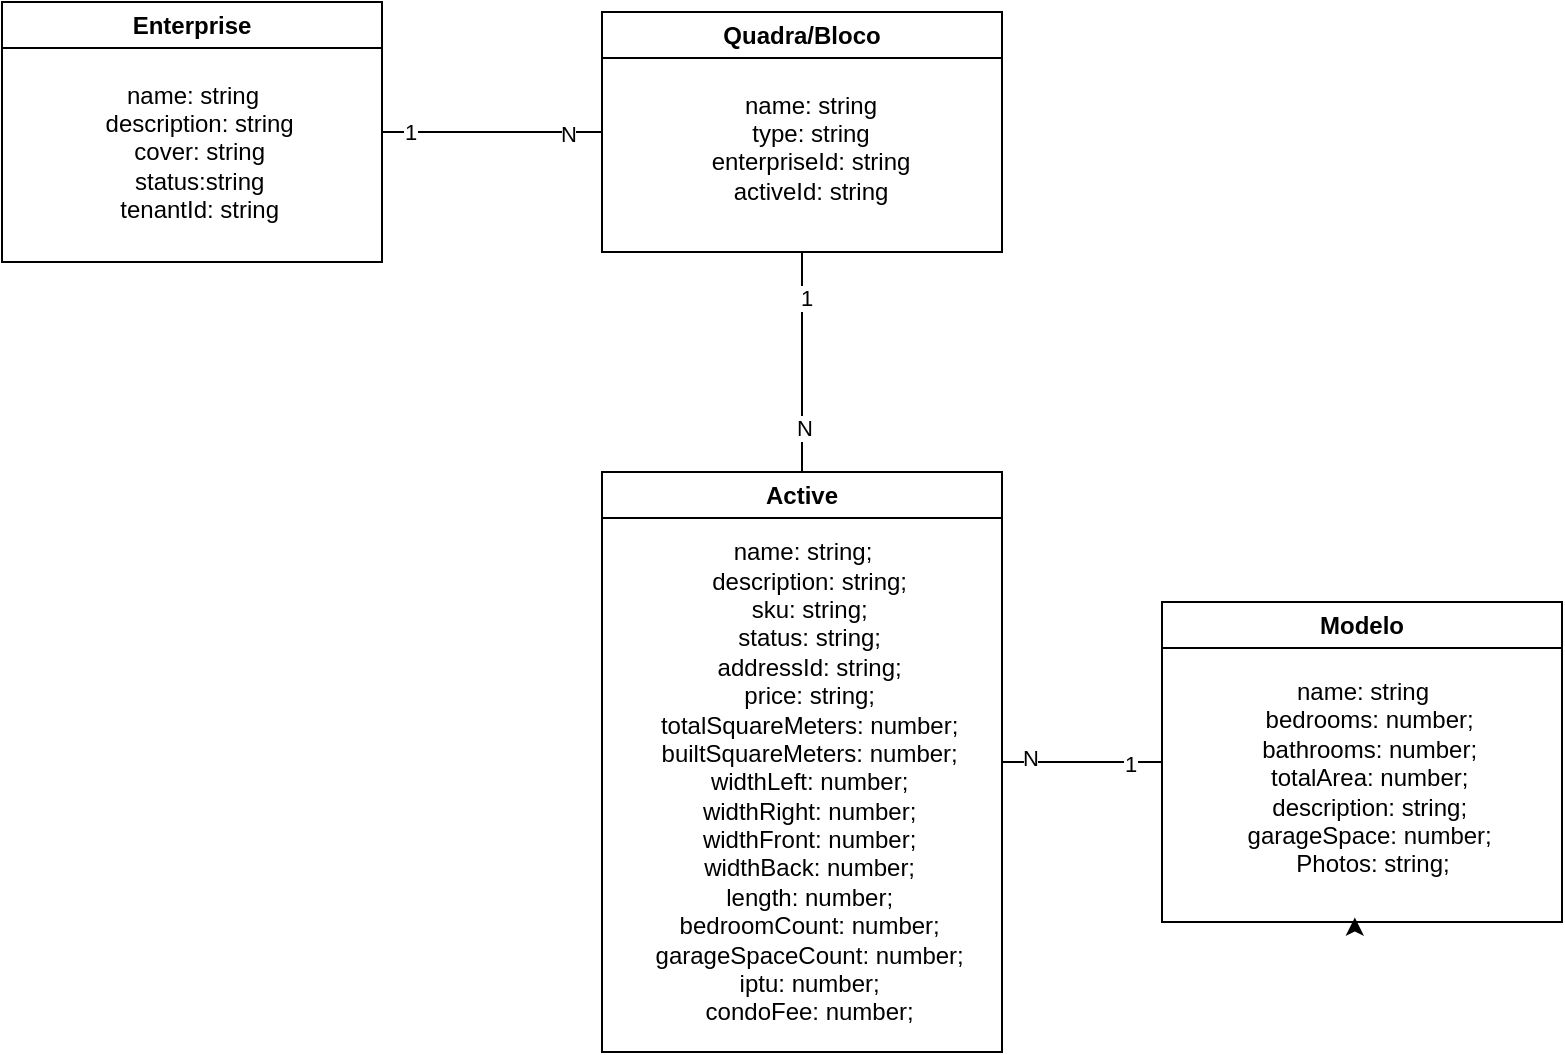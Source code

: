 <mxfile version="26.2.9">
  <diagram name="Página-1" id="DlFw92GkphCBnJ2AYAbu">
    <mxGraphModel dx="1180" dy="675" grid="1" gridSize="10" guides="1" tooltips="1" connect="1" arrows="1" fold="1" page="1" pageScale="1" pageWidth="827" pageHeight="1169" math="0" shadow="0">
      <root>
        <mxCell id="0" />
        <mxCell id="1" parent="0" />
        <mxCell id="jvUN5eC8oDsfLbKXVyd1-1" value="Enterprise" style="swimlane;whiteSpace=wrap;html=1;" vertex="1" parent="1">
          <mxGeometry x="10" y="105" width="190" height="130" as="geometry" />
        </mxCell>
        <mxCell id="jvUN5eC8oDsfLbKXVyd1-14" value="&lt;div&gt;name: string&lt;/div&gt;&lt;div&gt;&amp;nbsp; description: string&lt;/div&gt;&lt;div&gt;&amp;nbsp; cover: string&lt;/div&gt;&lt;div&gt;&amp;nbsp; status:string&lt;/div&gt;&lt;div&gt;&amp;nbsp; tenantId: string&lt;/div&gt;" style="text;html=1;align=center;verticalAlign=middle;resizable=0;points=[];autosize=1;strokeColor=none;fillColor=none;" vertex="1" parent="jvUN5eC8oDsfLbKXVyd1-1">
          <mxGeometry x="35" y="30" width="120" height="90" as="geometry" />
        </mxCell>
        <mxCell id="jvUN5eC8oDsfLbKXVyd1-3" value="Quadra/Bloco" style="swimlane;whiteSpace=wrap;html=1;" vertex="1" parent="1">
          <mxGeometry x="310" y="110" width="200" height="120" as="geometry" />
        </mxCell>
        <mxCell id="jvUN5eC8oDsfLbKXVyd1-6" value="name: string&lt;div&gt;type: string&lt;/div&gt;&lt;div&gt;enterpriseId: string&lt;/div&gt;&lt;div&gt;activeId: string&lt;br&gt;&lt;div&gt;&lt;br&gt;&lt;/div&gt;&lt;/div&gt;" style="text;html=1;align=center;verticalAlign=middle;resizable=0;points=[];autosize=1;strokeColor=none;fillColor=none;" vertex="1" parent="jvUN5eC8oDsfLbKXVyd1-3">
          <mxGeometry x="44" y="30" width="120" height="90" as="geometry" />
        </mxCell>
        <mxCell id="jvUN5eC8oDsfLbKXVyd1-4" value="Modelo" style="swimlane;whiteSpace=wrap;html=1;" vertex="1" parent="1">
          <mxGeometry x="590" y="405" width="200" height="160" as="geometry" />
        </mxCell>
        <mxCell id="jvUN5eC8oDsfLbKXVyd1-12" value="name: string&lt;div&gt;&lt;div&gt;&amp;nbsp; bedrooms: number;&lt;/div&gt;&lt;div&gt;&amp;nbsp; bathrooms: number;&lt;/div&gt;&lt;div&gt;&amp;nbsp; totalArea: number;&lt;/div&gt;&lt;div&gt;&amp;nbsp; description: string;&lt;/div&gt;&lt;div&gt;&lt;span style=&quot;background-color: transparent; color: light-dark(rgb(0, 0, 0), rgb(255, 255, 255));&quot;&gt;&amp;nbsp; garageSpace: number;&lt;/span&gt;&lt;/div&gt;&lt;div&gt;&amp;nbsp; &amp;nbsp; &amp;nbsp; &amp;nbsp; &amp;nbsp; &amp;nbsp; &amp;nbsp;Photos: string;&amp;nbsp; &amp;nbsp; &amp;nbsp; &amp;nbsp; &amp;nbsp;&amp;nbsp;&lt;/div&gt;&lt;/div&gt;&lt;div&gt;&lt;br&gt;&lt;/div&gt;" style="text;html=1;align=center;verticalAlign=middle;resizable=0;points=[];autosize=1;strokeColor=none;fillColor=none;" vertex="1" parent="jvUN5eC8oDsfLbKXVyd1-4">
          <mxGeometry x="10" y="30" width="180" height="130" as="geometry" />
        </mxCell>
        <mxCell id="jvUN5eC8oDsfLbKXVyd1-13" style="edgeStyle=orthogonalEdgeStyle;rounded=0;orthogonalLoop=1;jettySize=auto;html=1;exitX=0.5;exitY=1;exitDx=0;exitDy=0;entryX=0.48;entryY=0.983;entryDx=0;entryDy=0;entryPerimeter=0;" edge="1" parent="jvUN5eC8oDsfLbKXVyd1-4" source="jvUN5eC8oDsfLbKXVyd1-4" target="jvUN5eC8oDsfLbKXVyd1-12">
          <mxGeometry relative="1" as="geometry" />
        </mxCell>
        <mxCell id="jvUN5eC8oDsfLbKXVyd1-5" value="Active" style="swimlane;whiteSpace=wrap;html=1;" vertex="1" parent="1">
          <mxGeometry x="310" y="340" width="200" height="290" as="geometry" />
        </mxCell>
        <mxCell id="jvUN5eC8oDsfLbKXVyd1-10" value="&lt;div&gt;&lt;div&gt;name: string;&lt;/div&gt;&lt;div&gt;&amp;nbsp; description: string;&lt;/div&gt;&lt;div&gt;&amp;nbsp; sku: string;&lt;/div&gt;&lt;div&gt;&amp;nbsp; status: string;&lt;/div&gt;&lt;div&gt;&amp;nbsp; addressId: string;&lt;/div&gt;&lt;div&gt;&amp;nbsp; price: string;&lt;/div&gt;&lt;div&gt;&amp;nbsp; totalSquareMeters: number;&lt;/div&gt;&lt;div&gt;&amp;nbsp; builtSquareMeters: number;&lt;/div&gt;&lt;div&gt;&amp;nbsp; widthLeft: number;&lt;/div&gt;&lt;div&gt;&amp;nbsp; widthRight: number;&lt;/div&gt;&lt;div&gt;&amp;nbsp; widthFront: number;&lt;/div&gt;&lt;div&gt;&amp;nbsp; widthBack: number;&lt;/div&gt;&lt;div&gt;&amp;nbsp; length: number;&lt;/div&gt;&lt;div&gt;&amp;nbsp; bedroomCount: number;&lt;/div&gt;&lt;div&gt;&amp;nbsp; garageSpaceCount: number;&lt;/div&gt;&lt;div&gt;&amp;nbsp; iptu: number;&lt;/div&gt;&lt;div&gt;&amp;nbsp; condoFee: number;&lt;/div&gt;&lt;/div&gt;" style="text;html=1;align=center;verticalAlign=middle;resizable=0;points=[];autosize=1;strokeColor=none;fillColor=none;" vertex="1" parent="jvUN5eC8oDsfLbKXVyd1-5">
          <mxGeometry x="10" y="25" width="180" height="260" as="geometry" />
        </mxCell>
        <mxCell id="jvUN5eC8oDsfLbKXVyd1-7" value="" style="endArrow=none;html=1;rounded=0;exitX=0.5;exitY=0;exitDx=0;exitDy=0;entryX=0.5;entryY=1;entryDx=0;entryDy=0;" edge="1" parent="1" source="jvUN5eC8oDsfLbKXVyd1-5" target="jvUN5eC8oDsfLbKXVyd1-3">
          <mxGeometry width="50" height="50" relative="1" as="geometry">
            <mxPoint x="360" y="320" as="sourcePoint" />
            <mxPoint x="410" y="270" as="targetPoint" />
          </mxGeometry>
        </mxCell>
        <mxCell id="jvUN5eC8oDsfLbKXVyd1-8" value="1" style="edgeLabel;html=1;align=center;verticalAlign=middle;resizable=0;points=[];" vertex="1" connectable="0" parent="jvUN5eC8oDsfLbKXVyd1-7">
          <mxGeometry x="0.583" y="-2" relative="1" as="geometry">
            <mxPoint as="offset" />
          </mxGeometry>
        </mxCell>
        <mxCell id="jvUN5eC8oDsfLbKXVyd1-9" value="N" style="edgeLabel;html=1;align=center;verticalAlign=middle;resizable=0;points=[];" vertex="1" connectable="0" parent="jvUN5eC8oDsfLbKXVyd1-7">
          <mxGeometry x="-0.589" y="-1" relative="1" as="geometry">
            <mxPoint as="offset" />
          </mxGeometry>
        </mxCell>
        <mxCell id="jvUN5eC8oDsfLbKXVyd1-15" value="" style="endArrow=none;html=1;rounded=0;" edge="1" parent="1">
          <mxGeometry width="50" height="50" relative="1" as="geometry">
            <mxPoint x="200" y="170" as="sourcePoint" />
            <mxPoint x="310" y="170" as="targetPoint" />
          </mxGeometry>
        </mxCell>
        <mxCell id="jvUN5eC8oDsfLbKXVyd1-17" value="N" style="edgeLabel;html=1;align=center;verticalAlign=middle;resizable=0;points=[];" vertex="1" connectable="0" parent="jvUN5eC8oDsfLbKXVyd1-15">
          <mxGeometry x="0.695" y="-1" relative="1" as="geometry">
            <mxPoint as="offset" />
          </mxGeometry>
        </mxCell>
        <mxCell id="jvUN5eC8oDsfLbKXVyd1-18" value="1" style="edgeLabel;html=1;align=center;verticalAlign=middle;resizable=0;points=[];" vertex="1" connectable="0" parent="jvUN5eC8oDsfLbKXVyd1-15">
          <mxGeometry x="-0.742" relative="1" as="geometry">
            <mxPoint as="offset" />
          </mxGeometry>
        </mxCell>
        <mxCell id="jvUN5eC8oDsfLbKXVyd1-19" value="" style="endArrow=none;html=1;rounded=0;entryX=0;entryY=0.5;entryDx=0;entryDy=0;exitX=1;exitY=0.5;exitDx=0;exitDy=0;" edge="1" parent="1" source="jvUN5eC8oDsfLbKXVyd1-5" target="jvUN5eC8oDsfLbKXVyd1-4">
          <mxGeometry width="50" height="50" relative="1" as="geometry">
            <mxPoint x="510" y="490" as="sourcePoint" />
            <mxPoint x="560" y="440" as="targetPoint" />
          </mxGeometry>
        </mxCell>
        <mxCell id="jvUN5eC8oDsfLbKXVyd1-20" value="N" style="edgeLabel;html=1;align=center;verticalAlign=middle;resizable=0;points=[];" vertex="1" connectable="0" parent="jvUN5eC8oDsfLbKXVyd1-19">
          <mxGeometry x="-0.645" y="2" relative="1" as="geometry">
            <mxPoint as="offset" />
          </mxGeometry>
        </mxCell>
        <mxCell id="jvUN5eC8oDsfLbKXVyd1-21" value="1" style="edgeLabel;html=1;align=center;verticalAlign=middle;resizable=0;points=[];" vertex="1" connectable="0" parent="jvUN5eC8oDsfLbKXVyd1-19">
          <mxGeometry x="0.605" y="-1" relative="1" as="geometry">
            <mxPoint as="offset" />
          </mxGeometry>
        </mxCell>
      </root>
    </mxGraphModel>
  </diagram>
</mxfile>
